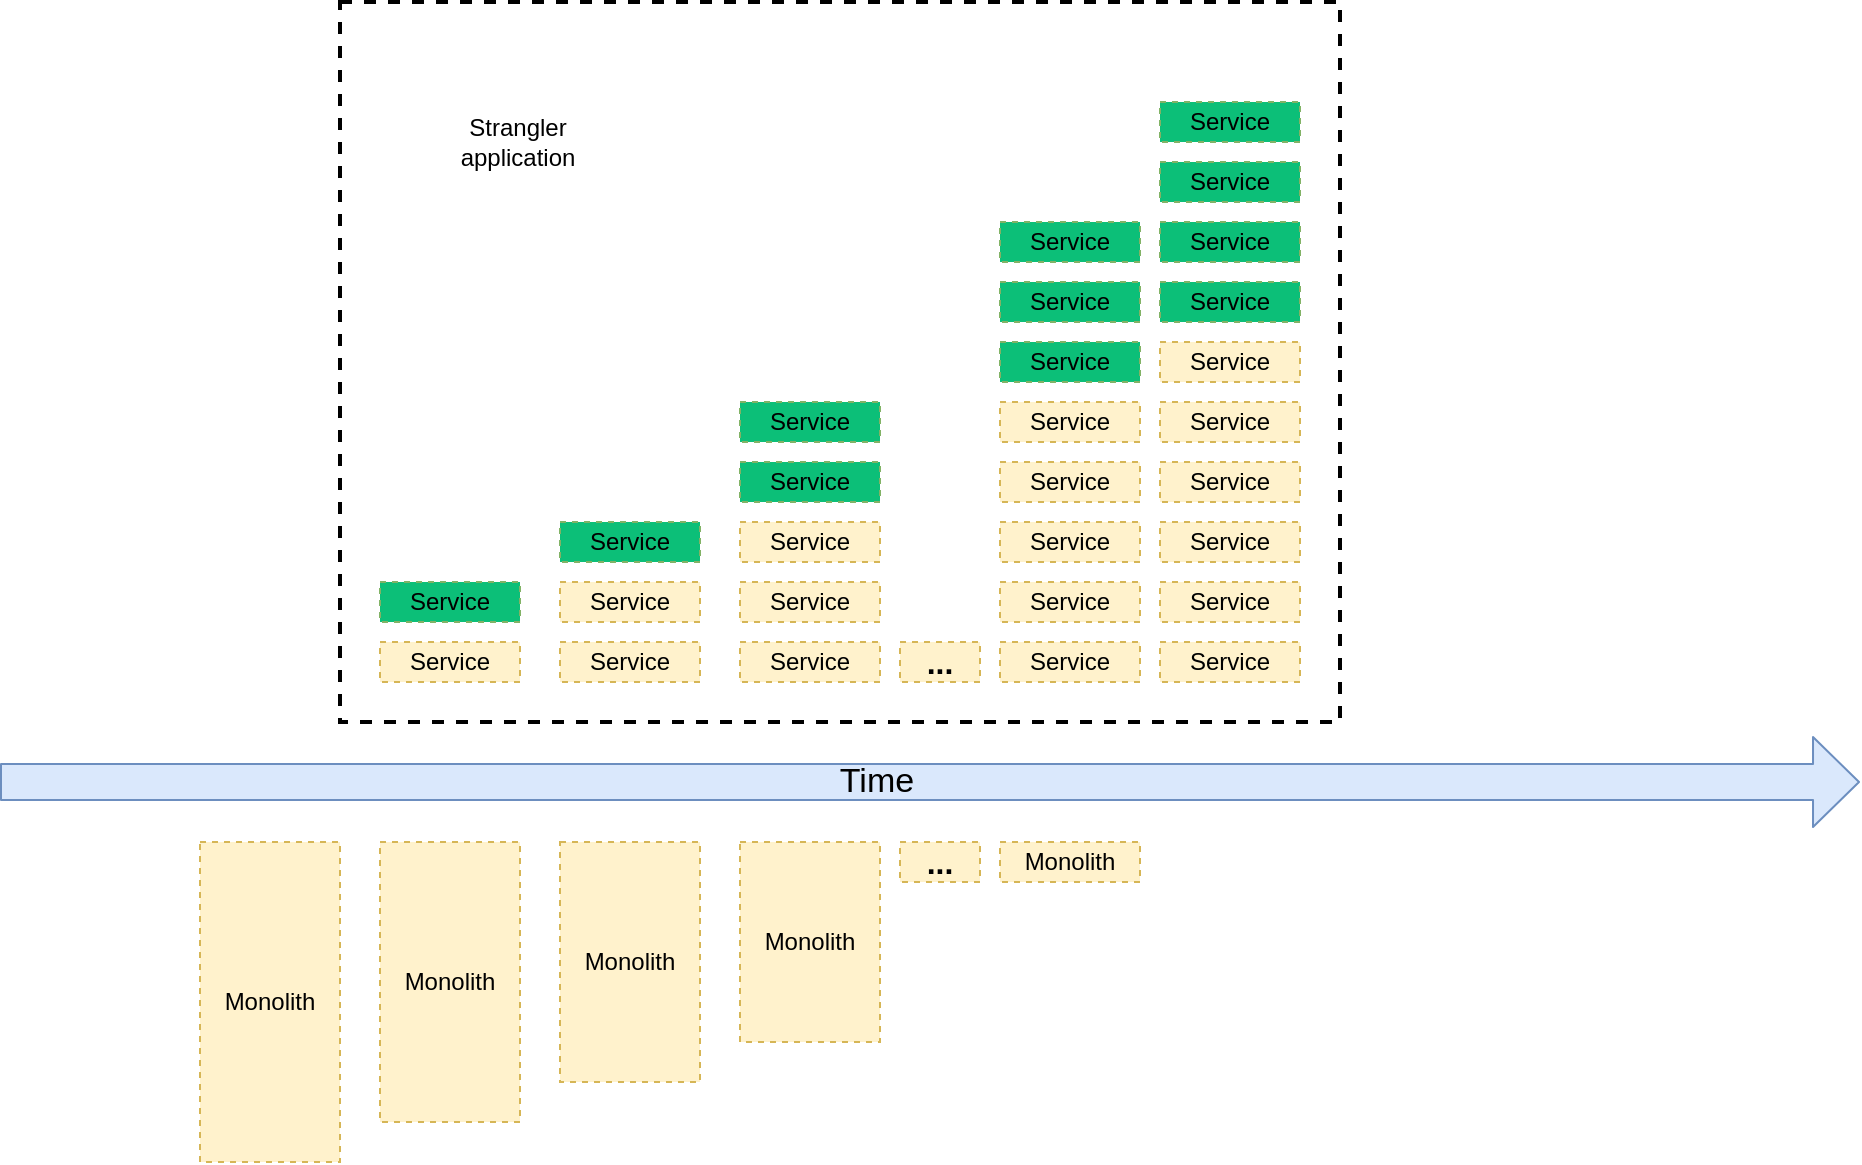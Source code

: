 <mxfile version="13.7.3" type="device"><diagram id="nR9vMzR8q2waXcevTS9Q" name="Page-1"><mxGraphModel dx="2272" dy="832" grid="1" gridSize="10" guides="1" tooltips="1" connect="1" arrows="1" fold="1" page="1" pageScale="1" pageWidth="850" pageHeight="1100" math="0" shadow="0"><root><mxCell id="0"/><mxCell id="1" parent="0"/><mxCell id="QxngkxTK-eraqxSI4jlY-1" value="" style="shape=flexArrow;endArrow=classic;html=1;fillColor=#dae8fc;strokeColor=#6c8ebf;endWidth=26;endSize=7.33;width=18;spacing=12;" edge="1" parent="1"><mxGeometry width="50" height="50" relative="1" as="geometry"><mxPoint x="-100" y="410" as="sourcePoint"/><mxPoint x="830" y="410" as="targetPoint"/></mxGeometry></mxCell><mxCell id="QxngkxTK-eraqxSI4jlY-5" value="Time" style="edgeLabel;html=1;align=center;verticalAlign=middle;resizable=0;points=[];labelBackgroundColor=none;fontSize=17;spacing=12;" vertex="1" connectable="0" parent="QxngkxTK-eraqxSI4jlY-1"><mxGeometry x="-0.059" relative="1" as="geometry"><mxPoint as="offset"/></mxGeometry></mxCell><mxCell id="QxngkxTK-eraqxSI4jlY-122" value="Monolith" style="rounded=0;whiteSpace=wrap;html=1;dashed=1;fillColor=#fff2cc;strokeColor=#d6b656;spacing=12;" vertex="1" parent="1"><mxGeometry y="440" width="70" height="160" as="geometry"/></mxCell><mxCell id="QxngkxTK-eraqxSI4jlY-123" value="Monolith" style="rounded=0;whiteSpace=wrap;html=1;dashed=1;fillColor=#fff2cc;strokeColor=#d6b656;spacing=12;" vertex="1" parent="1"><mxGeometry x="90" y="440" width="70" height="140" as="geometry"/></mxCell><mxCell id="QxngkxTK-eraqxSI4jlY-125" value="Monolith" style="rounded=0;whiteSpace=wrap;html=1;dashed=1;fillColor=#fff2cc;strokeColor=#d6b656;spacing=12;" vertex="1" parent="1"><mxGeometry x="180" y="440" width="70" height="120" as="geometry"/></mxCell><mxCell id="QxngkxTK-eraqxSI4jlY-127" value="Monolith" style="rounded=0;whiteSpace=wrap;html=1;dashed=1;fillColor=#fff2cc;strokeColor=#d6b656;spacing=12;" vertex="1" parent="1"><mxGeometry x="270" y="440" width="70" height="100" as="geometry"/></mxCell><mxCell id="QxngkxTK-eraqxSI4jlY-128" value="Monolith" style="rounded=0;whiteSpace=wrap;html=1;dashed=1;fillColor=#fff2cc;strokeColor=#d6b656;spacing=12;" vertex="1" parent="1"><mxGeometry x="400" y="440" width="70" height="20" as="geometry"/></mxCell><mxCell id="QxngkxTK-eraqxSI4jlY-6" value="" style="rounded=0;whiteSpace=wrap;html=1;dashed=1;fillColor=none;strokeWidth=2;perimeterSpacing=3;spacing=12;" vertex="1" parent="1"><mxGeometry x="70" y="20" width="500" height="360" as="geometry"/></mxCell><mxCell id="QxngkxTK-eraqxSI4jlY-11" value="Service" style="rounded=0;whiteSpace=wrap;html=1;dashed=1;fillColor=#fff2cc;strokeColor=#d6b656;spacing=12;" vertex="1" parent="1"><mxGeometry x="90" y="340" width="70" height="20" as="geometry"/></mxCell><mxCell id="QxngkxTK-eraqxSI4jlY-28" value="Service" style="rounded=0;whiteSpace=wrap;html=1;dashed=1;strokeColor=#82b366;fillColor=#0CBF78;spacing=12;" vertex="1" parent="1"><mxGeometry x="90" y="310" width="70" height="20" as="geometry"/></mxCell><mxCell id="QxngkxTK-eraqxSI4jlY-29" value="Service" style="rounded=0;whiteSpace=wrap;html=1;dashed=1;fillColor=#fff2cc;strokeColor=#d6b656;spacing=12;" vertex="1" parent="1"><mxGeometry x="180" y="310" width="70" height="20" as="geometry"/></mxCell><mxCell id="QxngkxTK-eraqxSI4jlY-30" value="Service" style="rounded=0;whiteSpace=wrap;html=1;dashed=1;strokeColor=#82b366;fillColor=#0CBF78;spacing=12;" vertex="1" parent="1"><mxGeometry x="180" y="280" width="70" height="20" as="geometry"/></mxCell><mxCell id="QxngkxTK-eraqxSI4jlY-31" value="Service" style="rounded=0;whiteSpace=wrap;html=1;dashed=1;fillColor=#fff2cc;strokeColor=#d6b656;spacing=12;" vertex="1" parent="1"><mxGeometry x="270" y="280" width="70" height="20" as="geometry"/></mxCell><mxCell id="QxngkxTK-eraqxSI4jlY-32" value="Service" style="rounded=0;whiteSpace=wrap;html=1;dashed=1;strokeColor=#82b366;fillColor=#0CBF78;spacing=12;" vertex="1" parent="1"><mxGeometry x="270" y="250" width="70" height="20" as="geometry"/></mxCell><mxCell id="QxngkxTK-eraqxSI4jlY-33" value="Service" style="rounded=0;whiteSpace=wrap;html=1;dashed=1;fillColor=#fff2cc;strokeColor=#d6b656;spacing=12;" vertex="1" parent="1"><mxGeometry x="180" y="340" width="70" height="20" as="geometry"/></mxCell><mxCell id="QxngkxTK-eraqxSI4jlY-34" value="Service" style="rounded=0;whiteSpace=wrap;html=1;dashed=1;fillColor=#fff2cc;strokeColor=#d6b656;spacing=12;" vertex="1" parent="1"><mxGeometry x="270" y="310" width="70" height="20" as="geometry"/></mxCell><mxCell id="QxngkxTK-eraqxSI4jlY-35" value="Service" style="rounded=0;whiteSpace=wrap;html=1;dashed=1;strokeColor=#82b366;fillColor=#0CBF78;spacing=12;" vertex="1" parent="1"><mxGeometry x="270" y="220" width="70" height="20" as="geometry"/></mxCell><mxCell id="QxngkxTK-eraqxSI4jlY-36" value="Service" style="rounded=0;whiteSpace=wrap;html=1;dashed=1;fillColor=#fff2cc;strokeColor=#d6b656;spacing=12;" vertex="1" parent="1"><mxGeometry x="270" y="340" width="70" height="20" as="geometry"/></mxCell><mxCell id="QxngkxTK-eraqxSI4jlY-37" value="&lt;b&gt;&lt;font style=&quot;font-size: 16px&quot;&gt;...&lt;/font&gt;&lt;/b&gt;" style="rounded=0;whiteSpace=wrap;html=1;dashed=1;fillColor=#fff2cc;strokeColor=#d6b656;spacing=12;" vertex="1" parent="1"><mxGeometry x="350" y="340" width="40" height="20" as="geometry"/></mxCell><mxCell id="QxngkxTK-eraqxSI4jlY-38" value="Service" style="rounded=0;whiteSpace=wrap;html=1;dashed=1;fillColor=#fff2cc;strokeColor=#d6b656;spacing=12;" vertex="1" parent="1"><mxGeometry x="400" y="220" width="70" height="20" as="geometry"/></mxCell><mxCell id="QxngkxTK-eraqxSI4jlY-39" value="Service" style="rounded=0;whiteSpace=wrap;html=1;dashed=1;strokeColor=#82b366;fillColor=#0CBF78;spacing=12;" vertex="1" parent="1"><mxGeometry x="400" y="190" width="70" height="20" as="geometry"/></mxCell><mxCell id="QxngkxTK-eraqxSI4jlY-40" value="Service" style="rounded=0;whiteSpace=wrap;html=1;dashed=1;fillColor=#fff2cc;strokeColor=#d6b656;spacing=12;" vertex="1" parent="1"><mxGeometry x="400" y="250" width="70" height="20" as="geometry"/></mxCell><mxCell id="QxngkxTK-eraqxSI4jlY-41" value="Service" style="rounded=0;whiteSpace=wrap;html=1;dashed=1;strokeColor=#82b366;fillColor=#0CBF78;spacing=12;" vertex="1" parent="1"><mxGeometry x="400" y="160" width="70" height="20" as="geometry"/></mxCell><mxCell id="QxngkxTK-eraqxSI4jlY-42" value="Service" style="rounded=0;whiteSpace=wrap;html=1;dashed=1;fillColor=#fff2cc;strokeColor=#d6b656;spacing=12;" vertex="1" parent="1"><mxGeometry x="400" y="280" width="70" height="20" as="geometry"/></mxCell><mxCell id="QxngkxTK-eraqxSI4jlY-43" value="Service" style="rounded=0;whiteSpace=wrap;html=1;dashed=1;fillColor=#fff2cc;strokeColor=#d6b656;spacing=12;" vertex="1" parent="1"><mxGeometry x="480" y="190" width="70" height="20" as="geometry"/></mxCell><mxCell id="QxngkxTK-eraqxSI4jlY-44" value="Service" style="rounded=0;whiteSpace=wrap;html=1;dashed=1;strokeColor=#82b366;fillColor=#0CBF78;spacing=12;" vertex="1" parent="1"><mxGeometry x="480" y="160" width="70" height="20" as="geometry"/></mxCell><mxCell id="QxngkxTK-eraqxSI4jlY-45" value="Service" style="rounded=0;whiteSpace=wrap;html=1;dashed=1;fillColor=#fff2cc;strokeColor=#d6b656;spacing=12;" vertex="1" parent="1"><mxGeometry x="480" y="220" width="70" height="20" as="geometry"/></mxCell><mxCell id="QxngkxTK-eraqxSI4jlY-46" value="Service" style="rounded=0;whiteSpace=wrap;html=1;dashed=1;strokeColor=#82b366;fillColor=#0CBF78;spacing=12;" vertex="1" parent="1"><mxGeometry x="480" y="130" width="70" height="20" as="geometry"/></mxCell><mxCell id="QxngkxTK-eraqxSI4jlY-47" value="Service" style="rounded=0;whiteSpace=wrap;html=1;dashed=1;fillColor=#fff2cc;strokeColor=#d6b656;spacing=12;" vertex="1" parent="1"><mxGeometry x="480" y="250" width="70" height="20" as="geometry"/></mxCell><mxCell id="QxngkxTK-eraqxSI4jlY-48" value="Service" style="rounded=0;whiteSpace=wrap;html=1;dashed=1;fillColor=#fff2cc;strokeColor=#d6b656;spacing=12;" vertex="1" parent="1"><mxGeometry x="480" y="280" width="70" height="20" as="geometry"/></mxCell><mxCell id="QxngkxTK-eraqxSI4jlY-49" value="Service" style="rounded=0;whiteSpace=wrap;html=1;dashed=1;fillColor=#fff2cc;strokeColor=#d6b656;spacing=12;" vertex="1" parent="1"><mxGeometry x="480" y="310" width="70" height="20" as="geometry"/></mxCell><mxCell id="QxngkxTK-eraqxSI4jlY-50" value="Service" style="rounded=0;whiteSpace=wrap;html=1;dashed=1;fillColor=#fff2cc;strokeColor=#d6b656;spacing=12;" vertex="1" parent="1"><mxGeometry x="480" y="340" width="70" height="20" as="geometry"/></mxCell><mxCell id="QxngkxTK-eraqxSI4jlY-51" value="Service" style="rounded=0;whiteSpace=wrap;html=1;dashed=1;strokeColor=#82b366;fillColor=#0CBF78;spacing=12;" vertex="1" parent="1"><mxGeometry x="480" y="100" width="70" height="20" as="geometry"/></mxCell><mxCell id="QxngkxTK-eraqxSI4jlY-52" value="Service" style="rounded=0;whiteSpace=wrap;html=1;dashed=1;strokeColor=#82b366;fillColor=#0CBF78;spacing=12;" vertex="1" parent="1"><mxGeometry x="480" y="70" width="70" height="20" as="geometry"/></mxCell><mxCell id="QxngkxTK-eraqxSI4jlY-53" value="Service" style="rounded=0;whiteSpace=wrap;html=1;dashed=1;strokeColor=#82b366;fillColor=#0CBF78;spacing=12;" vertex="1" parent="1"><mxGeometry x="400" y="130" width="70" height="20" as="geometry"/></mxCell><mxCell id="QxngkxTK-eraqxSI4jlY-54" value="Service" style="rounded=0;whiteSpace=wrap;html=1;dashed=1;fillColor=#fff2cc;strokeColor=#d6b656;spacing=12;" vertex="1" parent="1"><mxGeometry x="400" y="310" width="70" height="20" as="geometry"/></mxCell><mxCell id="QxngkxTK-eraqxSI4jlY-55" value="Service" style="rounded=0;whiteSpace=wrap;html=1;dashed=1;fillColor=#fff2cc;strokeColor=#d6b656;spacing=12;" vertex="1" parent="1"><mxGeometry x="400" y="340" width="70" height="20" as="geometry"/></mxCell><mxCell id="QxngkxTK-eraqxSI4jlY-7" value="Strangler application" style="text;html=1;strokeColor=none;fillColor=none;align=center;verticalAlign=middle;whiteSpace=wrap;rounded=0;dashed=1;spacing=12;" vertex="1" parent="1"><mxGeometry x="99" y="80" width="120" height="20" as="geometry"/></mxCell><mxCell id="QxngkxTK-eraqxSI4jlY-130" value="&lt;b&gt;&lt;font style=&quot;font-size: 16px&quot;&gt;...&lt;/font&gt;&lt;/b&gt;" style="rounded=0;whiteSpace=wrap;html=1;dashed=1;fillColor=#fff2cc;strokeColor=#d6b656;spacing=12;" vertex="1" parent="1"><mxGeometry x="350" y="440" width="40" height="20" as="geometry"/></mxCell></root></mxGraphModel></diagram></mxfile>